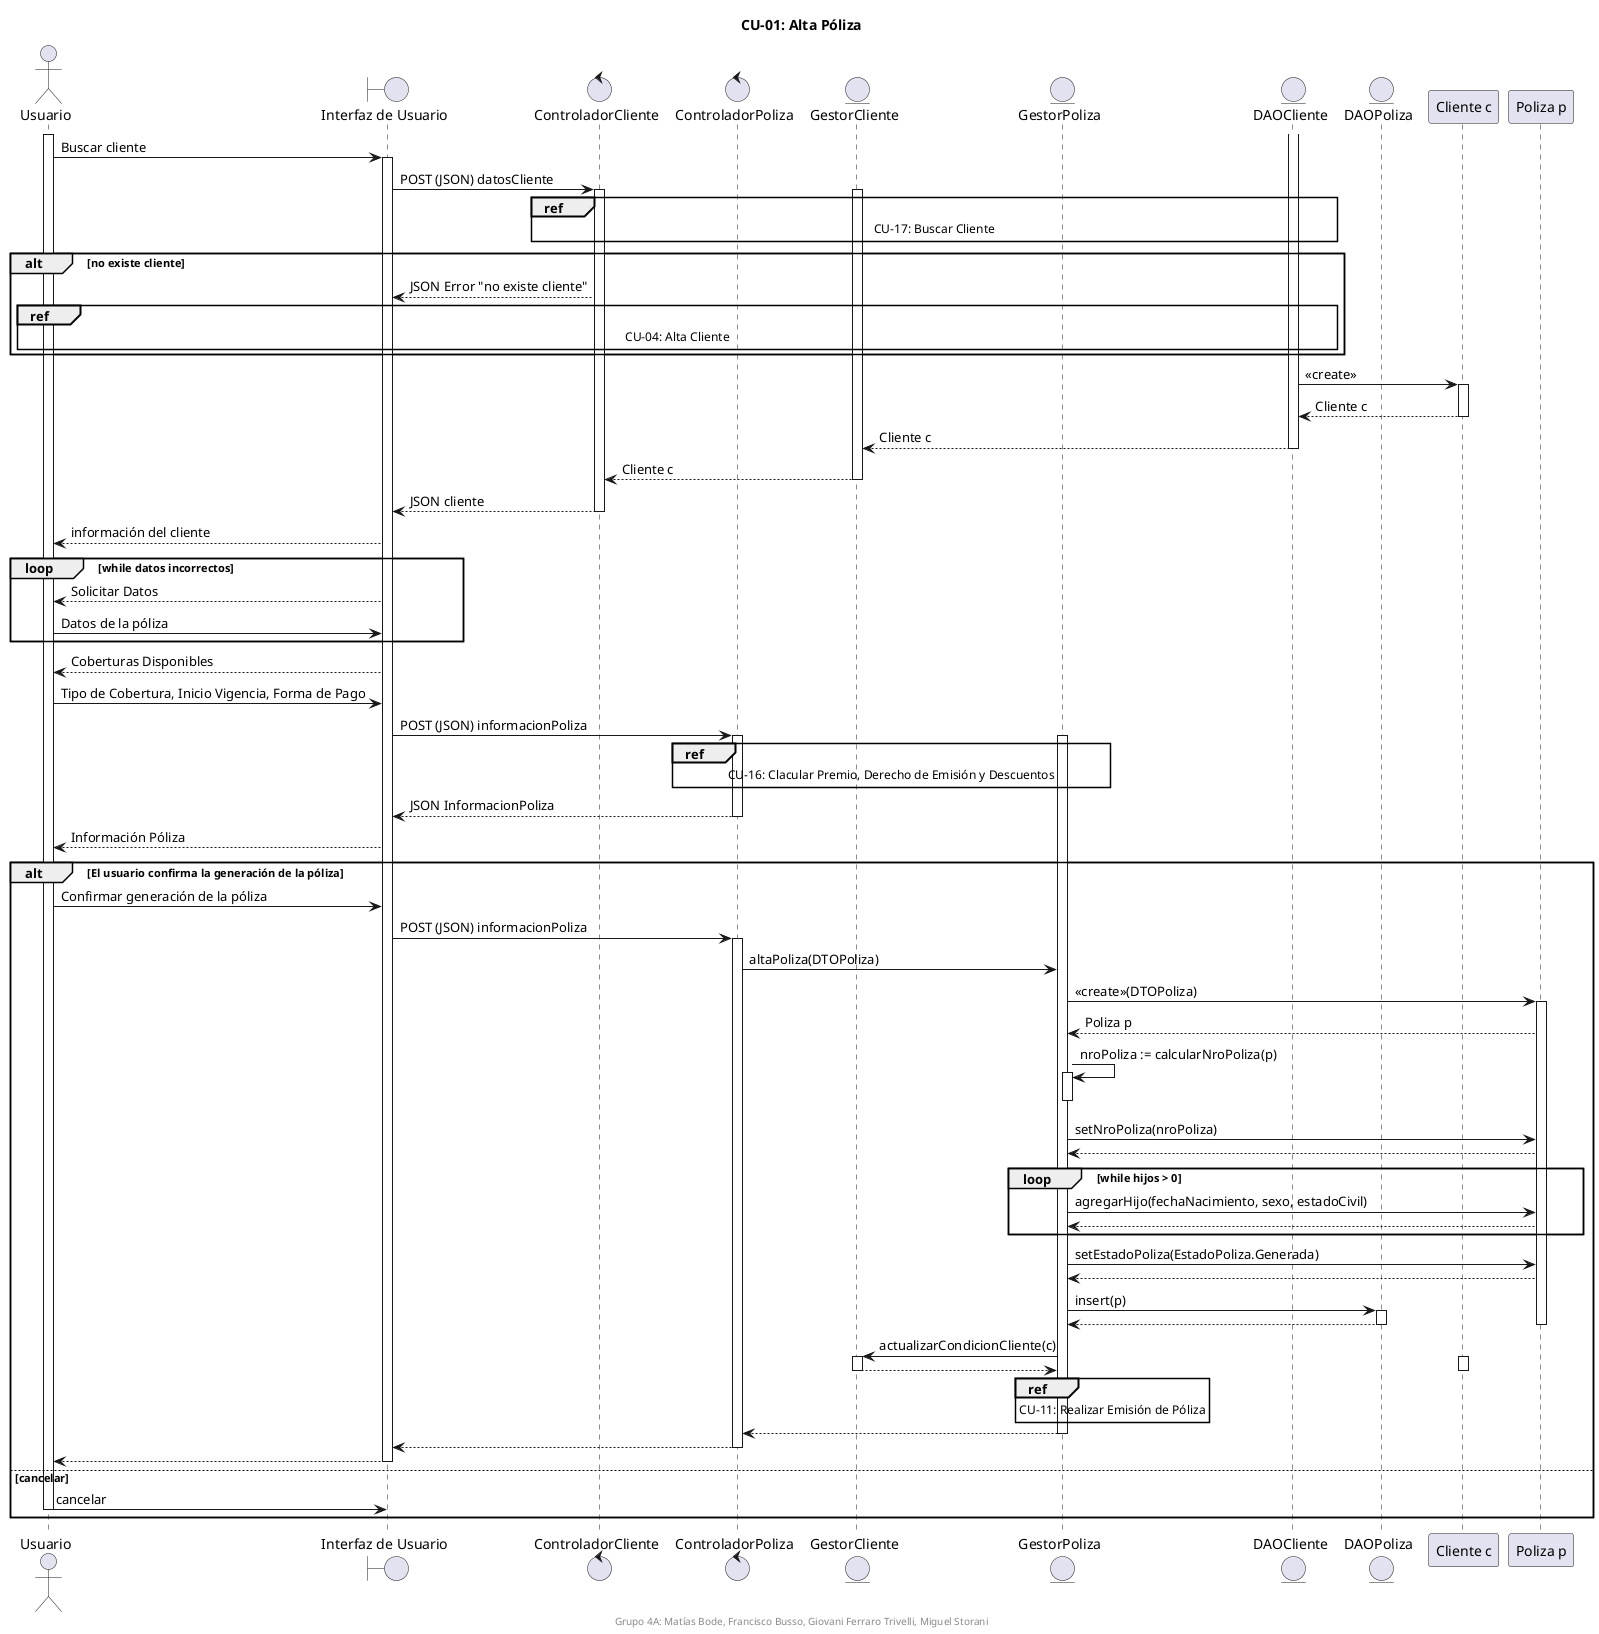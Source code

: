 @startuml

title CU-01: Alta Póliza
center footer Grupo 4A: Matías Bode, Francisco Busso, Giovani Ferraro Trivelli, Miguel Storani

actor Usuario
boundary "Interfaz de Usuario" as GUI
control ControladorCliente as CC
control ControladorPoliza as CP

entity GestorCliente as GC
entity GestorPoliza as GP
entity DAOCliente as DC
entity DAOPoliza as DP



activate Usuario


Usuario -> GUI: Buscar cliente
activate GUI
GUI -> CC : POST (JSON) datosCliente
activate CC

ref over CC, GC, DC
    CU-17: Buscar Cliente
end ref

activate GC

alt no existe cliente
    GUI <-- CC : JSON Error "no existe cliente"
    ref over Usuario, GC, DC
        CU-04: Alta Cliente
    end ref
    
end alt
    
activate DC
DC -> "Cliente c" as Cliente: <<create>>
activate Cliente
DC <-- Cliente : Cliente c
deactivate Cliente
GC <-- DC : Cliente c
deactivate DC

CC <-- GC : Cliente c
deactivate GC
GUI <-- CC : JSON cliente
deactivate CC
Usuario <-- GUI : información del cliente

loop while datos incorrectos
    Usuario <-- GUI : Solicitar Datos
    Usuario -> GUI : Datos de la póliza
end loop

Usuario <-- GUI : Coberturas Disponibles
Usuario -> GUI: Tipo de Cobertura, Inicio Vigencia, Forma de Pago
GUI -> CP : POST (JSON) informacionPoliza

activate CP
activate GP
ref over CP, GP
    CU-16: Clacular Premio, Derecho de Emisión y Descuentos
end ref

GUI <-- CP : JSON InformacionPoliza
deactivate CP

Usuario <-- GUI : Información Póliza

alt El usuario confirma la generación de la póliza
    Usuario -> GUI : Confirmar generación de la póliza
    GUI -> CP : POST (JSON) informacionPoliza
    activate CP
    CP -> GP : altaPoliza(DTOPoliza)
    GP -> "Poliza p" as Poliza : <<create>>(DTOPoliza)
    activate Poliza
    GP <-- Poliza : Poliza p
    
    GP -> GP : nroPoliza := calcularNroPoliza(p)
    activate GP
    deactivate GP
    
    GP -> Poliza : setNroPoliza(nroPoliza)
    GP <-- Poliza

    loop while hijos > 0
        GP -> Poliza : agregarHijo(fechaNacimiento, sexo, estadoCivil)
        GP <-- Poliza
    end

    GP -> Poliza : setEstadoPoliza(EstadoPoliza.Generada)
    GP <-- Poliza
    
    GP -> DP : insert(p)
    activate DP
    GP <-- DP
    deactivate DP
    deactivate Poliza
    
    GP -> GC : actualizarCondicionCliente(c)
    activate Cliente
    activate GC
    GP <-- GC
    deactivate Cliente
    deactivate GC
    
    ref over GP
        CU-11: Realizar Emisión de Póliza
    end ref
    
    CP <-- GP
    deactivate GP
    GUI <-- CP
    deactivate CP
    Usuario <-- GUI
    deactivate GUI

    
else cancelar
    Usuario -> GUI : cancelar
    deactivate Usuario
    deactivate GUI
    deactivate CC
    deactivate CP
    deactivate GC
    deactivate GP
    deactivate DC
    deactivate DP
    deactivate Cliente
    deactivate Poliza

end alt
    

@enduml
